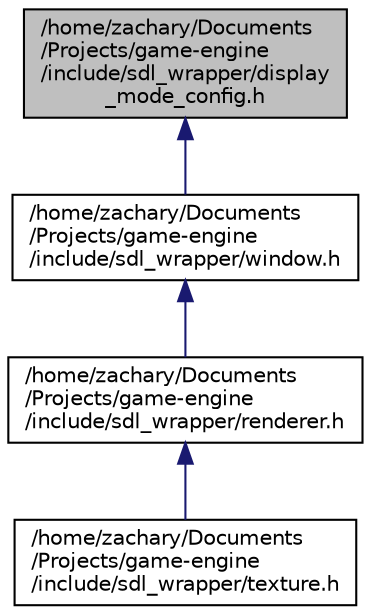 digraph "/home/zachary/Documents/Projects/game-engine/include/sdl_wrapper/display_mode_config.h"
{
 // LATEX_PDF_SIZE
  edge [fontname="Helvetica",fontsize="10",labelfontname="Helvetica",labelfontsize="10"];
  node [fontname="Helvetica",fontsize="10",shape=record];
  Node1 [label="/home/zachary/Documents\l/Projects/game-engine\l/include/sdl_wrapper/display\l_mode_config.h",height=0.2,width=0.4,color="black", fillcolor="grey75", style="filled", fontcolor="black",tooltip=" "];
  Node1 -> Node2 [dir="back",color="midnightblue",fontsize="10",style="solid",fontname="Helvetica"];
  Node2 [label="/home/zachary/Documents\l/Projects/game-engine\l/include/sdl_wrapper/window.h",height=0.2,width=0.4,color="black", fillcolor="white", style="filled",URL="$window_8h.html",tooltip=" "];
  Node2 -> Node3 [dir="back",color="midnightblue",fontsize="10",style="solid",fontname="Helvetica"];
  Node3 [label="/home/zachary/Documents\l/Projects/game-engine\l/include/sdl_wrapper/renderer.h",height=0.2,width=0.4,color="black", fillcolor="white", style="filled",URL="$renderer_8h.html",tooltip=" "];
  Node3 -> Node4 [dir="back",color="midnightblue",fontsize="10",style="solid",fontname="Helvetica"];
  Node4 [label="/home/zachary/Documents\l/Projects/game-engine\l/include/sdl_wrapper/texture.h",height=0.2,width=0.4,color="black", fillcolor="white", style="filled",URL="$texture_8h.html",tooltip=" "];
}
